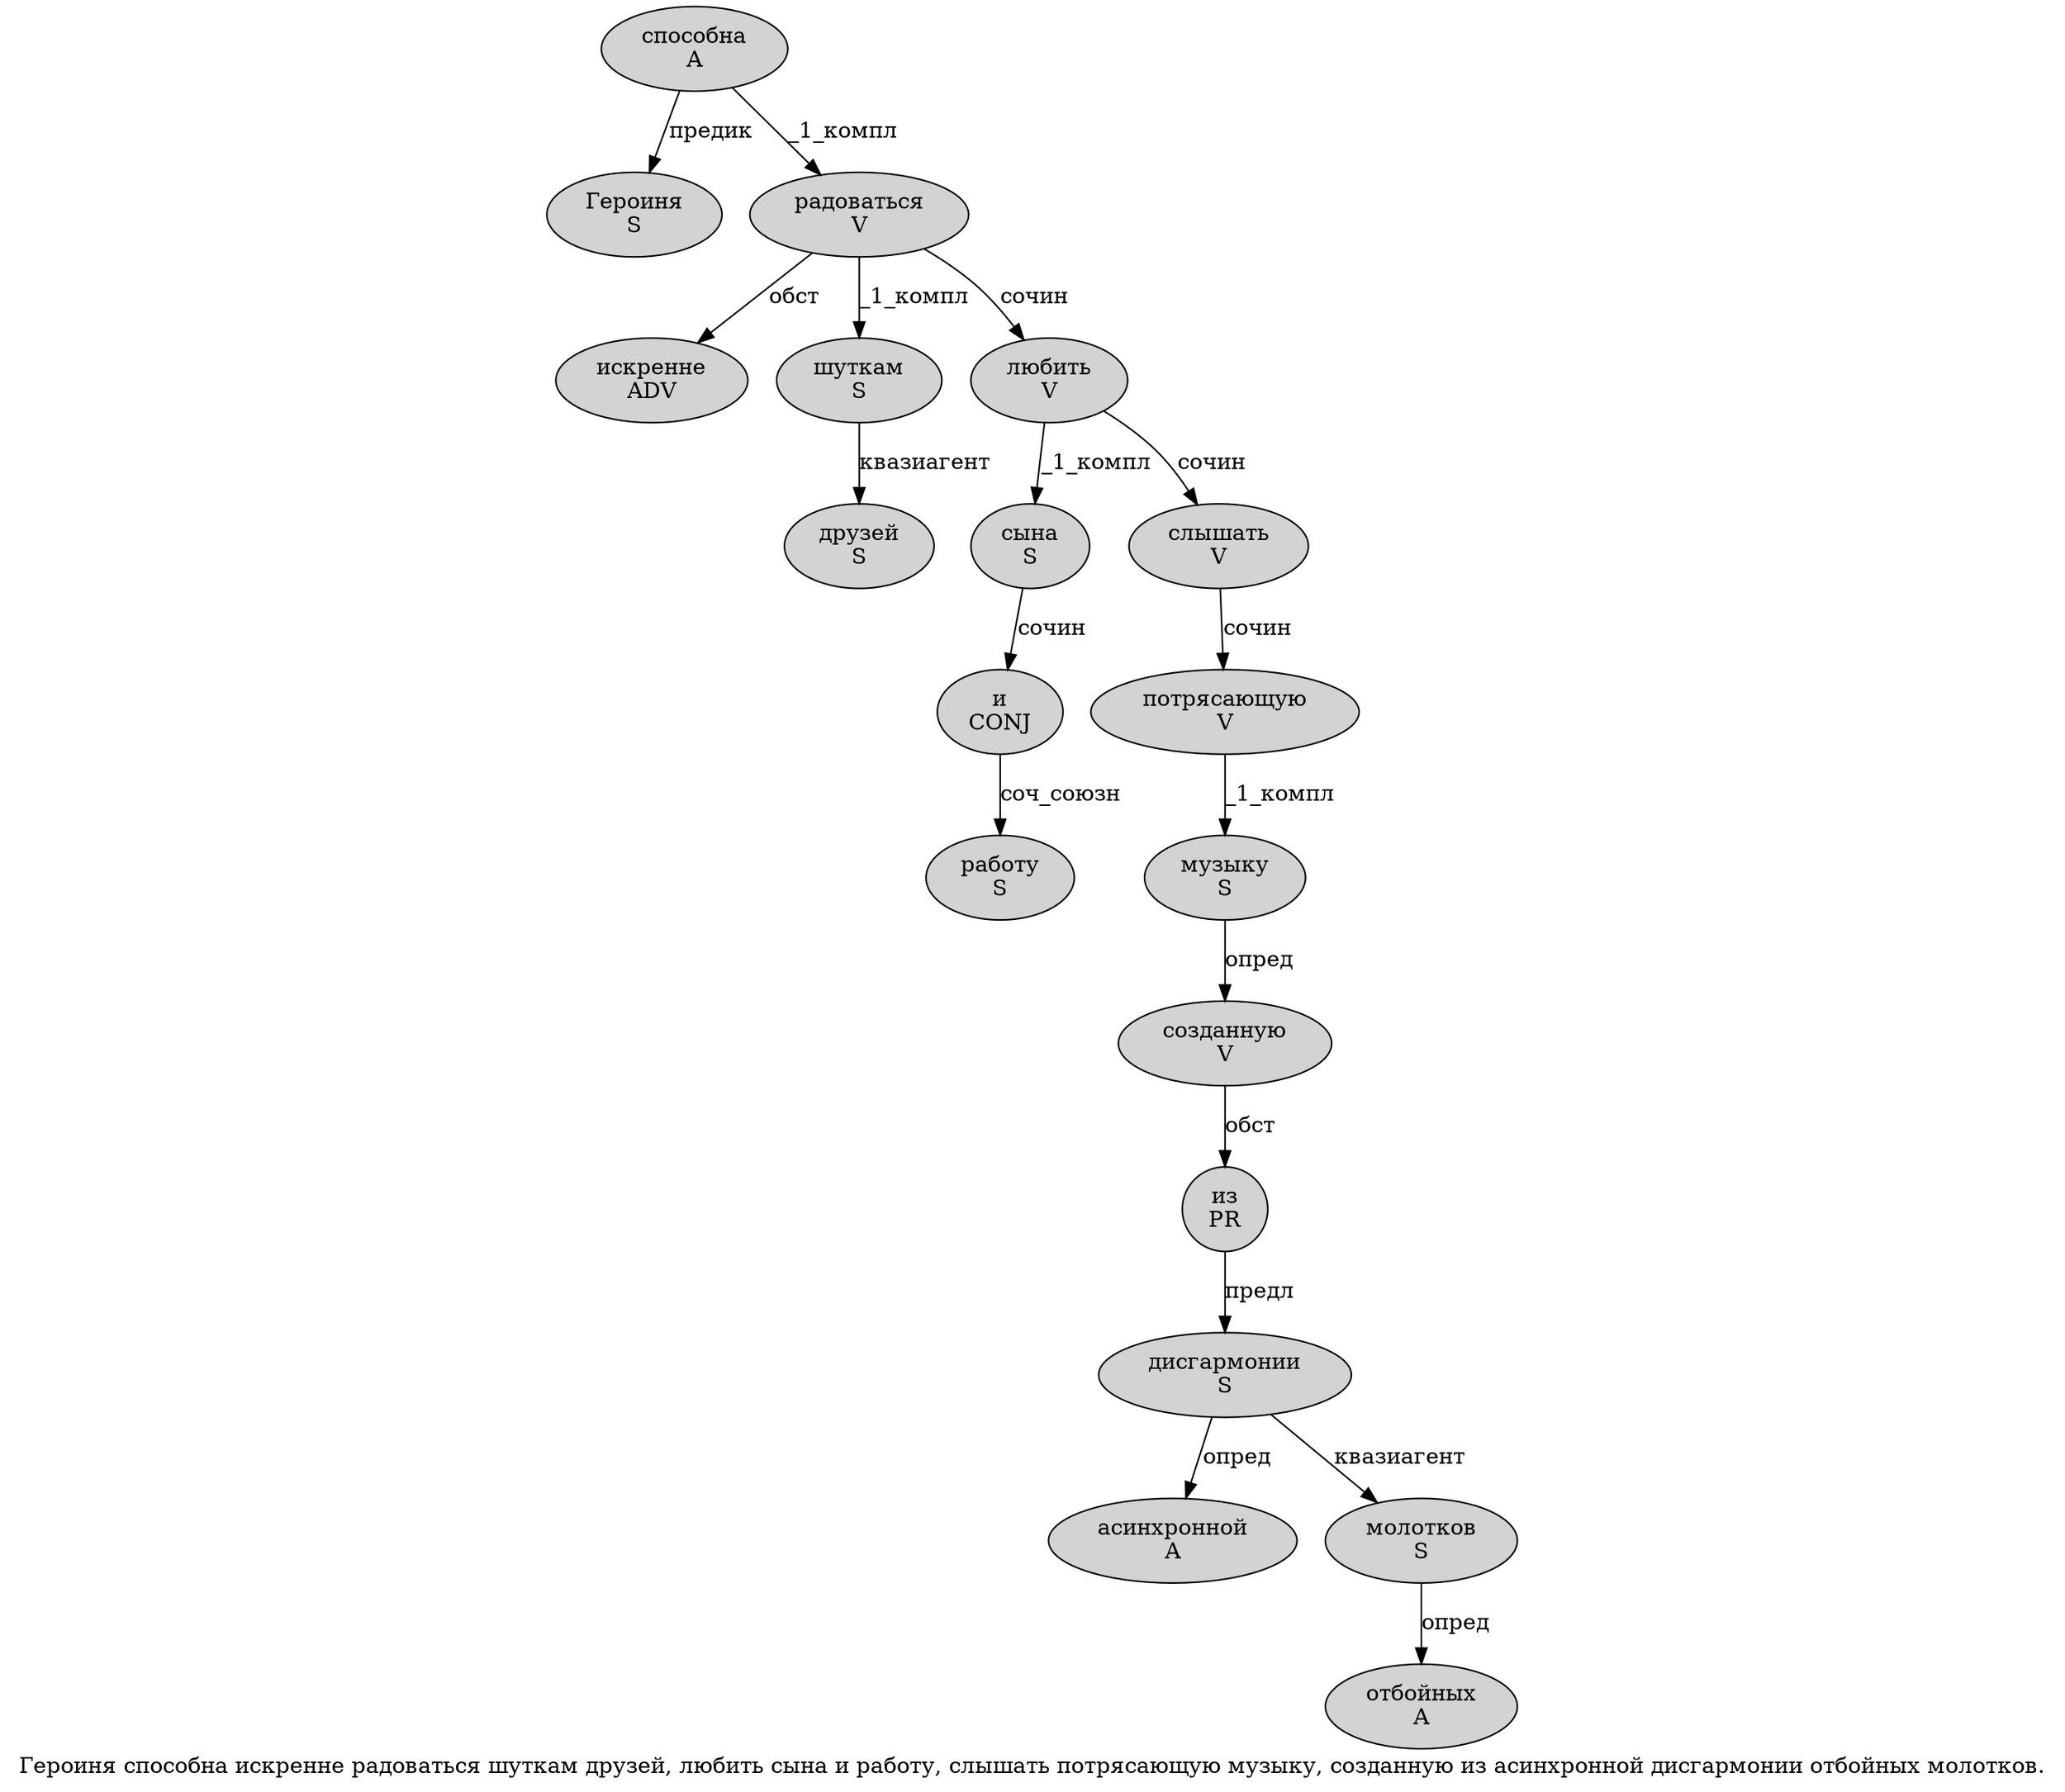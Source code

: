 digraph SENTENCE_359 {
	graph [label="Героиня способна искренне радоваться шуткам друзей, любить сына и работу, слышать потрясающую музыку, созданную из асинхронной дисгармонии отбойных молотков."]
	node [style=filled]
		0 [label="Героиня
S" color="" fillcolor=lightgray penwidth=1 shape=ellipse]
		1 [label="способна
A" color="" fillcolor=lightgray penwidth=1 shape=ellipse]
		2 [label="искренне
ADV" color="" fillcolor=lightgray penwidth=1 shape=ellipse]
		3 [label="радоваться
V" color="" fillcolor=lightgray penwidth=1 shape=ellipse]
		4 [label="шуткам
S" color="" fillcolor=lightgray penwidth=1 shape=ellipse]
		5 [label="друзей
S" color="" fillcolor=lightgray penwidth=1 shape=ellipse]
		7 [label="любить
V" color="" fillcolor=lightgray penwidth=1 shape=ellipse]
		8 [label="сына
S" color="" fillcolor=lightgray penwidth=1 shape=ellipse]
		9 [label="и
CONJ" color="" fillcolor=lightgray penwidth=1 shape=ellipse]
		10 [label="работу
S" color="" fillcolor=lightgray penwidth=1 shape=ellipse]
		12 [label="слышать
V" color="" fillcolor=lightgray penwidth=1 shape=ellipse]
		13 [label="потрясающую
V" color="" fillcolor=lightgray penwidth=1 shape=ellipse]
		14 [label="музыку
S" color="" fillcolor=lightgray penwidth=1 shape=ellipse]
		16 [label="созданную
V" color="" fillcolor=lightgray penwidth=1 shape=ellipse]
		17 [label="из
PR" color="" fillcolor=lightgray penwidth=1 shape=ellipse]
		18 [label="асинхронной
A" color="" fillcolor=lightgray penwidth=1 shape=ellipse]
		19 [label="дисгармонии
S" color="" fillcolor=lightgray penwidth=1 shape=ellipse]
		20 [label="отбойных
A" color="" fillcolor=lightgray penwidth=1 shape=ellipse]
		21 [label="молотков
S" color="" fillcolor=lightgray penwidth=1 shape=ellipse]
			1 -> 0 [label="предик"]
			1 -> 3 [label="_1_компл"]
			17 -> 19 [label="предл"]
			14 -> 16 [label="опред"]
			4 -> 5 [label="квазиагент"]
			21 -> 20 [label="опред"]
			19 -> 18 [label="опред"]
			19 -> 21 [label="квазиагент"]
			16 -> 17 [label="обст"]
			12 -> 13 [label="сочин"]
			8 -> 9 [label="сочин"]
			7 -> 8 [label="_1_компл"]
			7 -> 12 [label="сочин"]
			13 -> 14 [label="_1_компл"]
			3 -> 2 [label="обст"]
			3 -> 4 [label="_1_компл"]
			3 -> 7 [label="сочин"]
			9 -> 10 [label="соч_союзн"]
}